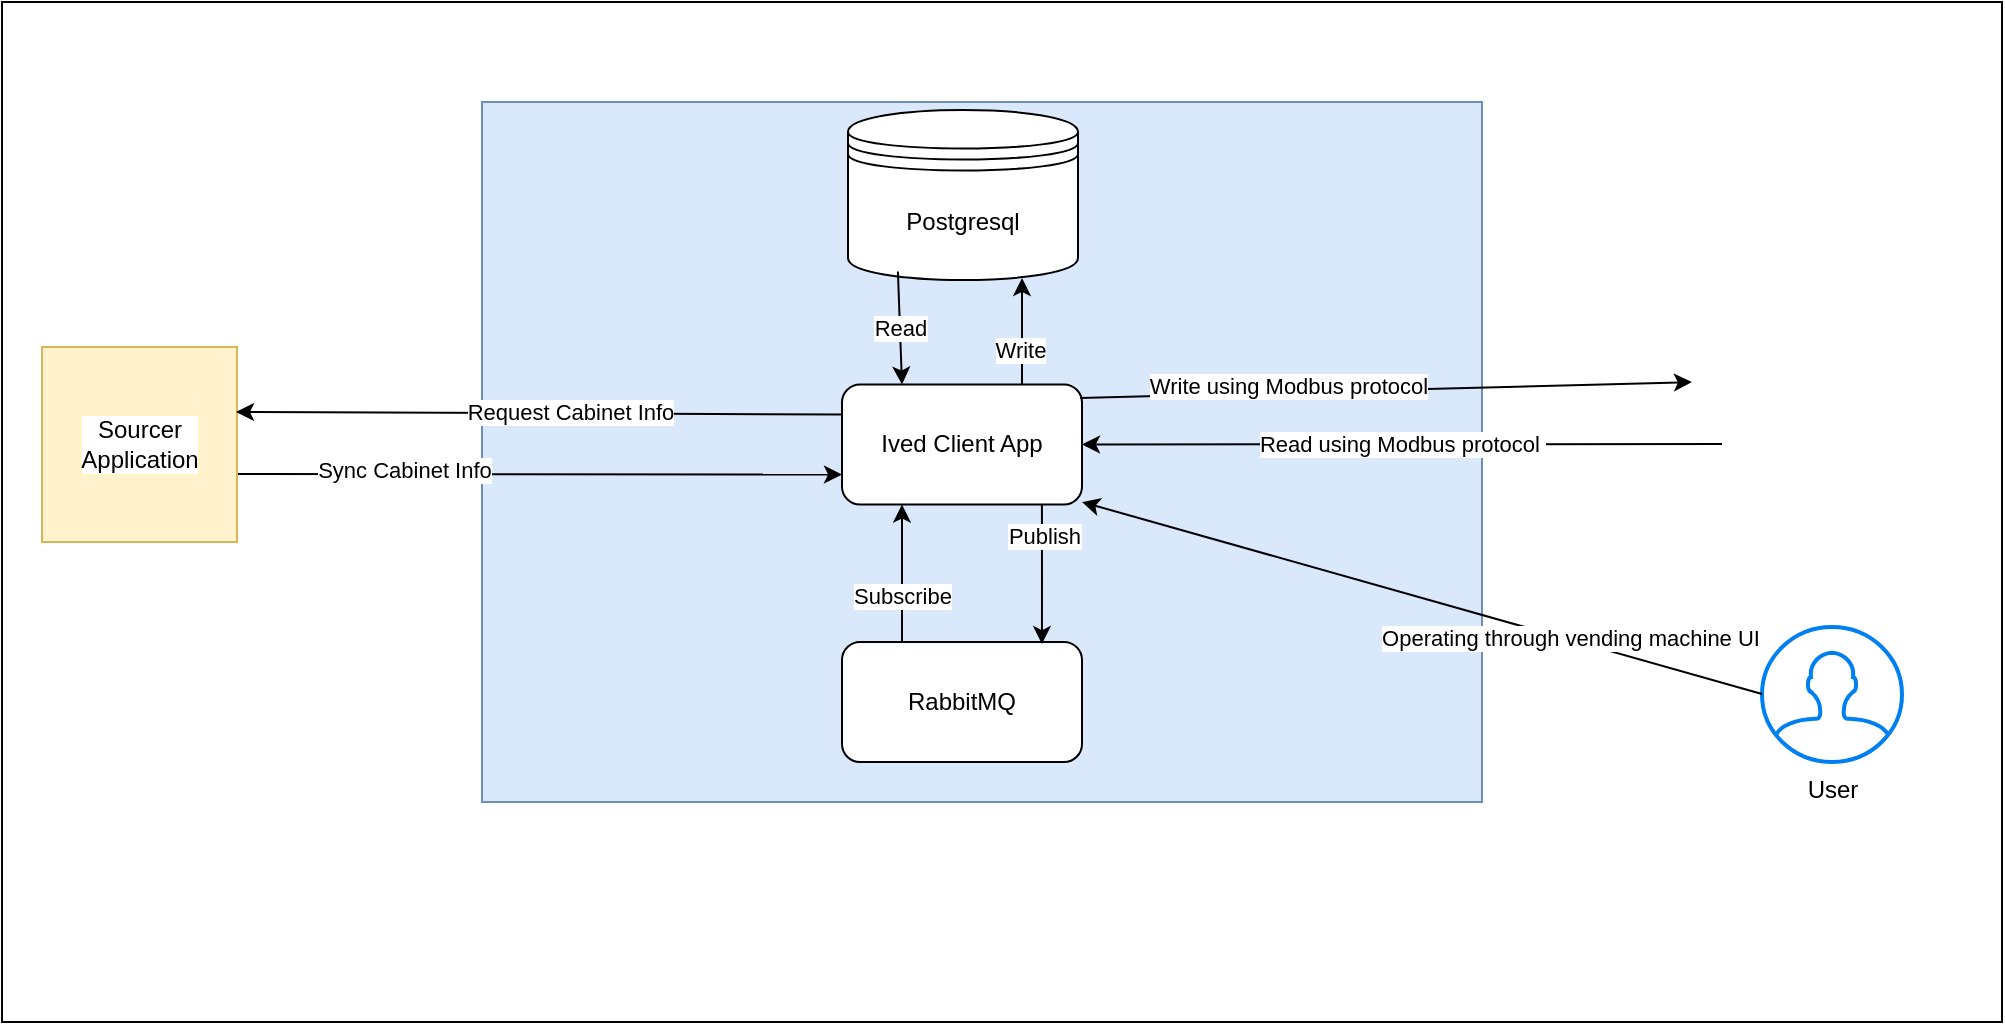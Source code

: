 <mxfile version="13.0.2" type="github">
  <diagram id="xoZPzFlmaSp1hnfD2v14" name="Page-1">
    <mxGraphModel dx="1186" dy="669" grid="1" gridSize="10" guides="1" tooltips="1" connect="1" arrows="1" fold="1" page="1" pageScale="1" pageWidth="850" pageHeight="1100" math="0" shadow="0">
      <root>
        <mxCell id="0" />
        <mxCell id="1" parent="0" />
        <mxCell id="39ve_CgXmUywYCEbx6uL-2" value="" style="verticalLabelPosition=bottom;verticalAlign=top;html=1;shape=mxgraph.basic.rect;fillColor2=none;strokeWidth=1;size=20;indent=5;" parent="1" vertex="1">
          <mxGeometry y="100" width="1000" height="510" as="geometry" />
        </mxCell>
        <mxCell id="39ve_CgXmUywYCEbx6uL-6" value="" style="rounded=0;whiteSpace=wrap;html=1;labelBackgroundColor=#9933FF;fillColor=#dae8fc;strokeColor=#6c8ebf;" parent="1" vertex="1">
          <mxGeometry x="240" y="150" width="500" height="350" as="geometry" />
        </mxCell>
        <mxCell id="39ve_CgXmUywYCEbx6uL-1" value="Postgresql" style="shape=datastore;whiteSpace=wrap;html=1;" parent="1" vertex="1">
          <mxGeometry x="423" y="154" width="115" height="85" as="geometry" />
        </mxCell>
        <object label="Sourcer&lt;br&gt;Application" id="39ve_CgXmUywYCEbx6uL-4">
          <mxCell style="whiteSpace=wrap;aspect=fixed;labelBackgroundColor=#ffffff;labelBorderColor=#FFF4C3;html=1;fillColor=#fff2cc;strokeColor=#d6b656;" parent="1" vertex="1">
            <mxGeometry x="20" y="272.5" width="97.5" height="97.5" as="geometry" />
          </mxCell>
        </object>
        <mxCell id="39ve_CgXmUywYCEbx6uL-8" value="" style="shape=image;html=1;verticalAlign=top;verticalLabelPosition=bottom;labelBackgroundColor=#ffffff;imageAspect=0;aspect=fixed;image=https://cdn2.iconfinder.com/data/icons/free-version/128/vendingmachine-128.png" parent="1" vertex="1">
          <mxGeometry x="850" y="212.5" width="140" height="140" as="geometry" />
        </mxCell>
        <mxCell id="39ve_CgXmUywYCEbx6uL-15" value="RabbitMQ" style="rounded=1;whiteSpace=wrap;html=1;" parent="1" vertex="1">
          <mxGeometry x="420" y="420" width="120" height="60" as="geometry" />
        </mxCell>
        <mxCell id="39ve_CgXmUywYCEbx6uL-16" value="Ived Client App" style="rounded=1;whiteSpace=wrap;html=1;" parent="1" vertex="1">
          <mxGeometry x="420" y="291.25" width="120" height="60" as="geometry" />
        </mxCell>
        <mxCell id="39ve_CgXmUywYCEbx6uL-24" value="" style="endArrow=classic;html=1;exitX=0.992;exitY=0.113;exitDx=0;exitDy=0;exitPerimeter=0;entryX=-0.036;entryY=0.554;entryDx=0;entryDy=0;entryPerimeter=0;" parent="1" edge="1" target="39ve_CgXmUywYCEbx6uL-8" source="39ve_CgXmUywYCEbx6uL-16">
          <mxGeometry width="50" height="50" relative="1" as="geometry">
            <mxPoint x="540" y="307.96" as="sourcePoint" />
            <mxPoint x="850" y="283" as="targetPoint" />
          </mxGeometry>
        </mxCell>
        <mxCell id="39ve_CgXmUywYCEbx6uL-28" value="Write using Modbus protocol" style="edgeLabel;html=1;align=center;verticalAlign=middle;resizable=0;points=[];" parent="39ve_CgXmUywYCEbx6uL-24" vertex="1" connectable="0">
          <mxGeometry x="-0.32" y="4" relative="1" as="geometry">
            <mxPoint as="offset" />
          </mxGeometry>
        </mxCell>
        <mxCell id="39ve_CgXmUywYCEbx6uL-27" value="Read using Modbus protocol&amp;nbsp;" style="endArrow=classic;html=1;" parent="1" edge="1" target="39ve_CgXmUywYCEbx6uL-16">
          <mxGeometry width="50" height="50" relative="1" as="geometry">
            <mxPoint x="860" y="321" as="sourcePoint" />
            <mxPoint x="744" y="318" as="targetPoint" />
            <Array as="points" />
          </mxGeometry>
        </mxCell>
        <mxCell id="39ve_CgXmUywYCEbx6uL-30" value="" style="endArrow=classic;html=1;entryX=0;entryY=0.75;entryDx=0;entryDy=0;" parent="1" target="39ve_CgXmUywYCEbx6uL-16" edge="1">
          <mxGeometry width="50" height="50" relative="1" as="geometry">
            <mxPoint x="118" y="336" as="sourcePoint" />
            <mxPoint x="197" y="330" as="targetPoint" />
          </mxGeometry>
        </mxCell>
        <mxCell id="39ve_CgXmUywYCEbx6uL-31" value="Sync Cabinet Info" style="edgeLabel;html=1;align=center;verticalAlign=middle;resizable=0;points=[];rotation=0;" parent="39ve_CgXmUywYCEbx6uL-30" vertex="1" connectable="0">
          <mxGeometry x="-0.45" y="2" relative="1" as="geometry">
            <mxPoint as="offset" />
          </mxGeometry>
        </mxCell>
        <mxCell id="39ve_CgXmUywYCEbx6uL-35" value="" style="endArrow=classic;html=1;exitX=0;exitY=0.25;exitDx=0;exitDy=0;entryX=0.995;entryY=0.333;entryDx=0;entryDy=0;entryPerimeter=0;" parent="1" source="39ve_CgXmUywYCEbx6uL-16" target="39ve_CgXmUywYCEbx6uL-4" edge="1">
          <mxGeometry width="50" height="50" relative="1" as="geometry">
            <mxPoint x="280" y="297" as="sourcePoint" />
            <mxPoint x="520" y="320" as="targetPoint" />
          </mxGeometry>
        </mxCell>
        <mxCell id="39ve_CgXmUywYCEbx6uL-36" value="Request Cabinet Info" style="edgeLabel;html=1;align=center;verticalAlign=middle;resizable=0;points=[];" parent="39ve_CgXmUywYCEbx6uL-35" vertex="1" connectable="0">
          <mxGeometry x="-0.381" y="-1" relative="1" as="geometry">
            <mxPoint x="-42" as="offset" />
          </mxGeometry>
        </mxCell>
        <mxCell id="39ve_CgXmUywYCEbx6uL-37" value="" style="endArrow=classic;html=1;exitX=0.75;exitY=0;exitDx=0;exitDy=0;" parent="1" source="39ve_CgXmUywYCEbx6uL-16" edge="1">
          <mxGeometry width="50" height="50" relative="1" as="geometry">
            <mxPoint x="497" y="290" as="sourcePoint" />
            <mxPoint x="510" y="238" as="targetPoint" />
          </mxGeometry>
        </mxCell>
        <mxCell id="rZ3tqkPkwBDZJlSS5pZd-4" value="Write" style="edgeLabel;html=1;align=center;verticalAlign=middle;resizable=0;points=[];" vertex="1" connectable="0" parent="39ve_CgXmUywYCEbx6uL-37">
          <mxGeometry x="-0.34" y="1" relative="1" as="geometry">
            <mxPoint as="offset" />
          </mxGeometry>
        </mxCell>
        <mxCell id="39ve_CgXmUywYCEbx6uL-38" value="" style="endArrow=classic;html=1;entryX=0.833;entryY=0.017;entryDx=0;entryDy=0;exitX=0.833;exitY=1;exitDx=0;exitDy=0;entryPerimeter=0;exitPerimeter=0;" parent="1" target="39ve_CgXmUywYCEbx6uL-15" edge="1" source="39ve_CgXmUywYCEbx6uL-16">
          <mxGeometry width="50" height="50" relative="1" as="geometry">
            <mxPoint x="400" y="319" as="sourcePoint" />
            <mxPoint x="450" y="320" as="targetPoint" />
            <Array as="points">
              <mxPoint x="520" y="390" />
            </Array>
          </mxGeometry>
        </mxCell>
        <mxCell id="rZ3tqkPkwBDZJlSS5pZd-10" value="Publish" style="edgeLabel;html=1;align=center;verticalAlign=middle;resizable=0;points=[];" vertex="1" connectable="0" parent="39ve_CgXmUywYCEbx6uL-38">
          <mxGeometry x="-0.542" y="1" relative="1" as="geometry">
            <mxPoint as="offset" />
          </mxGeometry>
        </mxCell>
        <mxCell id="rZ3tqkPkwBDZJlSS5pZd-5" value="User" style="html=1;verticalLabelPosition=bottom;align=center;labelBackgroundColor=#ffffff;verticalAlign=top;strokeWidth=2;strokeColor=#0080F0;shadow=0;dashed=0;shape=mxgraph.ios7.icons.user;" vertex="1" parent="1">
          <mxGeometry x="880" y="412.5" width="70" height="67.5" as="geometry" />
        </mxCell>
        <mxCell id="rZ3tqkPkwBDZJlSS5pZd-6" value="" style="endArrow=classic;html=1;exitX=0;exitY=0.496;exitDx=0;exitDy=0;exitPerimeter=0;" edge="1" parent="1" source="rZ3tqkPkwBDZJlSS5pZd-5">
          <mxGeometry width="50" height="50" relative="1" as="geometry">
            <mxPoint x="1043" y="441.25" as="sourcePoint" />
            <mxPoint x="540" y="350" as="targetPoint" />
          </mxGeometry>
        </mxCell>
        <mxCell id="rZ3tqkPkwBDZJlSS5pZd-11" value="Operating through vending machine UI" style="edgeLabel;html=1;align=center;verticalAlign=middle;resizable=0;points=[];" vertex="1" connectable="0" parent="rZ3tqkPkwBDZJlSS5pZd-6">
          <mxGeometry x="-0.434" y="-1" relative="1" as="geometry">
            <mxPoint as="offset" />
          </mxGeometry>
        </mxCell>
        <mxCell id="rZ3tqkPkwBDZJlSS5pZd-7" value="" style="endArrow=classic;html=1;exitX=0.25;exitY=0;exitDx=0;exitDy=0;entryX=0.25;entryY=1;entryDx=0;entryDy=0;" edge="1" parent="1" source="39ve_CgXmUywYCEbx6uL-15" target="39ve_CgXmUywYCEbx6uL-16">
          <mxGeometry width="50" height="50" relative="1" as="geometry">
            <mxPoint x="460" y="390" as="sourcePoint" />
            <mxPoint x="510" y="340" as="targetPoint" />
          </mxGeometry>
        </mxCell>
        <mxCell id="rZ3tqkPkwBDZJlSS5pZd-9" value="Subscribe" style="edgeLabel;html=1;align=center;verticalAlign=middle;resizable=0;points=[];" vertex="1" connectable="0" parent="rZ3tqkPkwBDZJlSS5pZd-7">
          <mxGeometry x="-0.331" relative="1" as="geometry">
            <mxPoint as="offset" />
          </mxGeometry>
        </mxCell>
        <mxCell id="rZ3tqkPkwBDZJlSS5pZd-8" value="Read" style="endArrow=classic;html=1;exitX=0.217;exitY=0.95;exitDx=0;exitDy=0;exitPerimeter=0;entryX=0.25;entryY=0;entryDx=0;entryDy=0;" edge="1" parent="1" source="39ve_CgXmUywYCEbx6uL-1" target="39ve_CgXmUywYCEbx6uL-16">
          <mxGeometry width="50" height="50" relative="1" as="geometry">
            <mxPoint x="460" y="390" as="sourcePoint" />
            <mxPoint x="510" y="340" as="targetPoint" />
          </mxGeometry>
        </mxCell>
      </root>
    </mxGraphModel>
  </diagram>
</mxfile>
